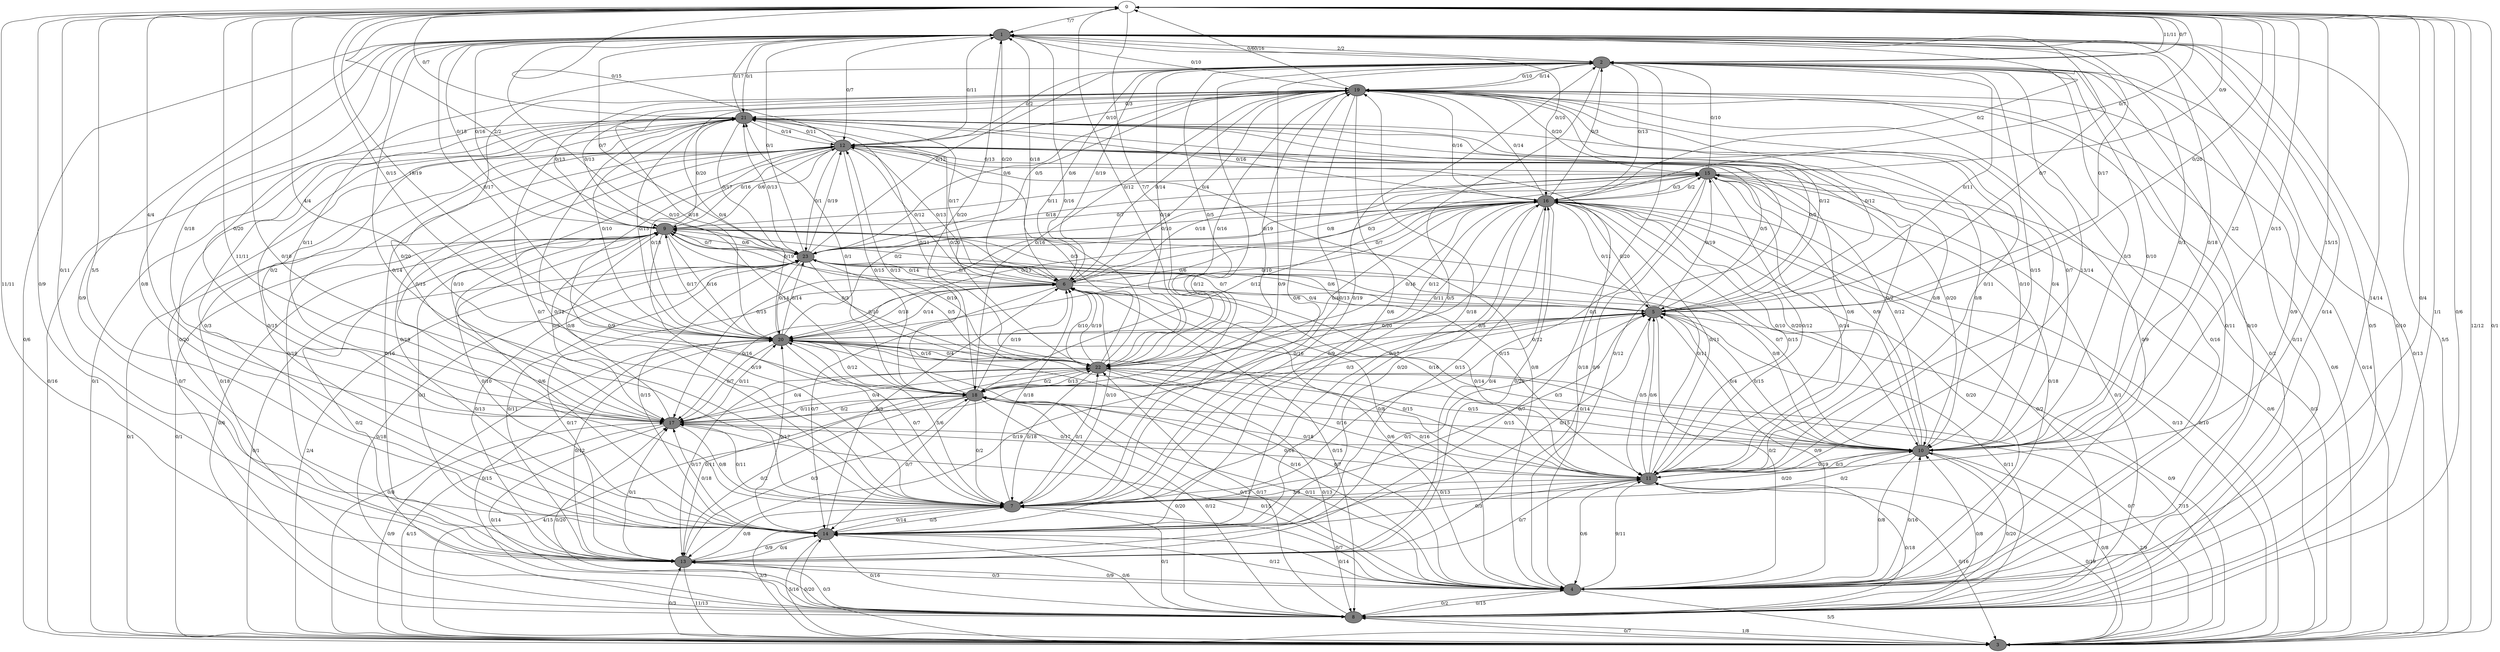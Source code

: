 digraph G {
	0[style=filled fillcolor=grey100];
	0->1[label ="7/7"] ;
	0->2[label ="11/11"] ;
	0->3[label ="12/12"] ;
	0->4[label ="14/14"] ;
	0->7[label ="11/11"] ;
	0->8[label ="1/1"] ;
	0->10[label ="2/2"] ;
	0->11[label ="15/15"] ;
	0->13[label ="11/11"] ;
	0->14[label ="5/5"] ;
	0->17[label ="4/4"] ;
	0->18[label ="4/4"] ;
	0->20[label ="19/19"] ;
	0->22[label ="7/7"] ;
	0->23[label ="2/2"] ;
	1[style=filled fillcolor=grey50];
	1->2[label ="2/2"] ;
	1->3[label ="5/5"] ;
	1->4[label ="0/14"] ;
	1->5[label ="0/7"] ;
	1->6[label ="0/20"] ;
	1->8[label ="0/5"] ;
	1->9[label ="0/15"] ;
	1->10[label ="0/18"] ;
	1->12[label ="0/7"] ;
	1->13[label ="0/9"] ;
	1->16[label ="0/10"] ;
	1->17[label ="0/20"] ;
	1->18[label ="0/10"] ;
	1->19[label ="0/10"] ;
	1->21[label ="0/1"] ;
	1->23[label ="0/7"] ;
	2[style=filled fillcolor=grey50];
	2->0[label ="0/7"] ;
	2->1[label ="0/16"] ;
	2->4[label ="0/10"] ;
	2->5[label ="0/11"] ;
	2->6[label ="0/19"] ;
	2->7[label ="0/9"] ;
	2->10[label ="0/10"] ;
	2->11[label ="13/14"] ;
	2->12[label ="0/2"] ;
	2->14[label ="0/5"] ;
	2->16[label ="0/13"] ;
	2->17[label ="0/11"] ;
	2->19[label ="0/10"] ;
	2->22[label ="0/16"] ;
	3[style=filled fillcolor=grey50];
	3->0[label ="0/1"] ;
	3->1[label ="0/6"] ;
	3->2[label ="0/13"] ;
	3->5[label ="0/9"] ;
	3->8[label ="0/7"] ;
	3->9[label ="0/1"] ;
	3->10[label ="0/8"] ;
	3->11[label ="0/19"] ;
	3->13[label ="0/3"] ;
	3->14[label ="0/20"] ;
	3->15[label ="0/6"] ;
	3->16[label ="0/10"] ;
	3->17[label ="0/9"] ;
	3->19[label ="0/14"] ;
	3->20[label ="0/8"] ;
	3->21[label ="0/1"] ;
	3->22[label ="0/7"] ;
	3->23[label ="0/1"] ;
	4[style=filled fillcolor=grey50];
	4->0[label ="0/4"] ;
	4->1[label ="0/9"] ;
	4->2[label ="0/11"] ;
	4->3[label ="5/5"] ;
	4->5[label ="0/9"] ;
	4->6[label ="0/16"] ;
	4->7[label ="0/7"] ;
	4->8[label ="0/15"] ;
	4->10[label ="0/16"] ;
	4->11[label ="9/11"] ;
	4->12[label ="0/18"] ;
	4->13[label ="0/9"] ;
	4->14[label ="0/14"] ;
	4->17[label ="0/15"] ;
	4->18[label ="0/11"] ;
	4->19[label ="0/9"] ;
	4->20[label ="0/7"] ;
	5[style=filled fillcolor=grey50];
	5->0[label ="0/20"] ;
	5->1[label ="0/17"] ;
	5->4[label ="0/2"] ;
	5->9[label ="0/6"] ;
	5->10[label ="0/4"] ;
	5->11[label ="0/5"] ;
	5->13[label ="0/19"] ;
	5->15[label ="0/19"] ;
	5->16[label ="0/20"] ;
	5->18[label ="0/16"] ;
	5->19[label ="0/12"] ;
	5->20[label ="0/20"] ;
	5->21[label ="0/5"] ;
	5->23[label ="0/6"] ;
	6[style=filled fillcolor=grey50];
	6->1[label ="0/18"] ;
	6->2[label ="0/6"] ;
	6->4[label ="0/6"] ;
	6->5[label ="0/4"] ;
	6->7[label ="0/10"] ;
	6->8[label ="0/15"] ;
	6->9[label ="0/19"] ;
	6->12[label ="0/13"] ;
	6->13[label ="0/17"] ;
	6->14[label ="0/7"] ;
	6->15[label ="0/3"] ;
	6->16[label ="0/7"] ;
	6->17[label ="0/16"] ;
	6->19[label ="0/4"] ;
	6->20[label ="0/18"] ;
	6->22[label ="0/10"] ;
	6->23[label ="0/7"] ;
	7[style=filled fillcolor=grey50];
	7->0[label ="0/10"] ;
	7->1[label ="0/14"] ;
	7->2[label ="0/12"] ;
	7->3[label ="3/3"] ;
	7->5[label ="0/7"] ;
	7->6[label ="0/18"] ;
	7->8[label ="0/1"] ;
	7->10[label ="0/20"] ;
	7->11[label ="3/3"] ;
	7->14[label ="0/5"] ;
	7->16[label ="0/17"] ;
	7->17[label ="0/11"] ;
	7->19[label ="0/6"] ;
	7->20[label ="5/6"] ;
	7->21[label ="0/12"] ;
	7->22[label ="0/1"] ;
	8[style=filled fillcolor=grey50];
	8->0[label ="0/6"] ;
	8->1[label ="0/10"] ;
	8->2[label ="0/11"] ;
	8->3[label ="1/8"] ;
	8->4[label ="0/2"] ;
	8->5[label ="0/11"] ;
	8->9[label ="0/2"] ;
	8->10[label ="0/8"] ;
	8->11[label ="0/18"] ;
	8->12[label ="0/7"] ;
	8->13[label ="0/3"] ;
	8->14[label ="0/6"] ;
	8->15[label ="0/1"] ;
	8->17[label ="0/20"] ;
	8->18[label ="0/12"] ;
	8->19[label ="0/2"] ;
	8->20[label ="0/15"] ;
	8->22[label ="0/17"] ;
	9[style=filled fillcolor=grey50];
	9->1[label ="0/16"] ;
	9->3[label ="0/1"] ;
	9->7[label ="0/19"] ;
	9->8[label ="0/6"] ;
	9->11[label ="0/15"] ;
	9->12[label ="0/6"] ;
	9->14[label ="0/6"] ;
	9->15[label ="0/11"] ;
	9->17[label ="0/5"] ;
	9->19[label ="0/13"] ;
	9->20[label ="0/16"] ;
	9->21[label ="0/20"] ;
	9->22[label ="0/3"] ;
	9->23[label ="0/6"] ;
	10[style=filled fillcolor=grey50];
	10->0[label ="0/15"] ;
	10->1[label ="0/1"] ;
	10->2[label ="0/3"] ;
	10->3[label ="2/9"] ;
	10->4[label ="0/8"] ;
	10->5[label ="0/15"] ;
	10->7[label ="0/2"] ;
	10->8[label ="0/20"] ;
	10->9[label ="0/7"] ;
	10->11[label ="0/19"] ;
	10->12[label ="0/20"] ;
	10->15[label ="0/9"] ;
	10->16[label ="0/20"] ;
	10->18[label ="0/15"] ;
	10->19[label ="0/7"] ;
	10->21[label ="0/4"] ;
	10->22[label ="0/14"] ;
	11[style=filled fillcolor=grey50];
	11->2[label ="0/15"] ;
	11->3[label ="0/16"] ;
	11->4[label ="0/6"] ;
	11->5[label ="0/6"] ;
	11->6[label ="0/14"] ;
	11->7[label ="0/13"] ;
	11->9[label ="0/11"] ;
	11->10[label ="0/3"] ;
	11->12[label ="0/6"] ;
	11->15[label ="0/14"] ;
	11->16[label ="0/11"] ;
	11->17[label ="0/16"] ;
	11->18[label ="0/18"] ;
	11->19[label ="0/11"] ;
	11->20[label ="0/15"] ;
	11->21[label ="0/8"] ;
	12[style=filled fillcolor=grey50];
	12->0[label ="0/15"] ;
	12->1[label ="0/11"] ;
	12->4[label ="0/8"] ;
	12->5[label ="0/5"] ;
	12->6[label ="0/12"] ;
	12->7[label ="0/9"] ;
	12->8[label ="0/18"] ;
	12->9[label ="0/16"] ;
	12->10[label ="0/8"] ;
	12->13[label ="0/19"] ;
	12->15[label ="0/13"] ;
	12->17[label ="0/10"] ;
	12->18[label ="0/15"] ;
	12->20[label ="0/18"] ;
	12->21[label ="0/11"] ;
	12->23[label ="0/1"] ;
	13[style=filled fillcolor=grey50];
	13->0[label ="0/9"] ;
	13->2[label ="0/1"] ;
	13->3[label ="11/13"] ;
	13->4[label ="0/3"] ;
	13->5[label ="0/1"] ;
	13->7[label ="0/8"] ;
	13->9[label ="0/1"] ;
	13->11[label ="0/7"] ;
	13->12[label ="0/16"] ;
	13->14[label ="0/9"] ;
	13->16[label ="0/4"] ;
	13->17[label ="0/1"] ;
	13->18[label ="0/3"] ;
	13->20[label ="0/12"] ;
	13->22[label ="0/11"] ;
	13->23[label ="0/13"] ;
	14[style=filled fillcolor=grey50];
	14->0[label ="0/11"] ;
	14->1[label ="0/8"] ;
	14->2[label ="0/19"] ;
	14->3[label ="5/16"] ;
	14->4[label ="0/12"] ;
	14->5[label ="0/15"] ;
	14->6[label ="0/3"] ;
	14->7[label ="0/14"] ;
	14->8[label ="0/16"] ;
	14->9[label ="0/10"] ;
	14->11[label ="0/3"] ;
	14->12[label ="0/19"] ;
	14->13[label ="0/4"] ;
	14->16[label ="0/15"] ;
	14->17[label ="0/18"] ;
	14->19[label ="0/18"] ;
	14->20[label ="0/17"] ;
	14->21[label ="0/3"] ;
	14->23[label ="0/15"] ;
	15[style=filled fillcolor=grey50];
	15->0[label ="0/9"] ;
	15->2[label ="0/10"] ;
	15->3[label ="0/3"] ;
	15->4[label ="0/18"] ;
	15->6[label ="0/18"] ;
	15->7[label ="0/12"] ;
	15->10[label ="0/12"] ;
	15->11[label ="0/12"] ;
	15->13[label ="0/9"] ;
	15->16[label ="0/3"] ;
	15->19[label ="0/20"] ;
	15->23[label ="0/18"] ;
	16[style=filled fillcolor=grey50];
	16->0[label ="0/7"] ;
	16->1[label ="0/2"] ;
	16->2[label ="0/3"] ;
	16->3[label ="0/13"] ;
	16->4[label ="0/20"] ;
	16->5[label ="0/11"] ;
	16->7[label ="0/9"] ;
	16->8[label ="0/2"] ;
	16->9[label ="0/7"] ;
	16->10[label ="0/10"] ;
	16->11[label ="0/15"] ;
	16->13[label ="0/20"] ;
	16->14[label ="0/20"] ;
	16->15[label ="0/2"] ;
	16->17[label ="0/15"] ;
	16->18[label ="0/11"] ;
	16->19[label ="0/14"] ;
	16->20[label ="0/13"] ;
	16->21[label ="0/16"] ;
	16->22[label ="0/16"] ;
	16->23[label ="0/10"] ;
	17[style=filled fillcolor=grey50];
	17->1[label ="0/18"] ;
	17->3[label ="4/15"] ;
	17->5[label ="0/3"] ;
	17->7[label ="0/8"] ;
	17->8[label ="0/14"] ;
	17->9[label ="0/8"] ;
	17->10[label ="0/17"] ;
	17->12[label ="0/15"] ;
	17->18[label ="0/2"] ;
	17->19[label ="0/20"] ;
	17->20[label ="0/11"] ;
	17->21[label ="0/2"] ;
	17->22[label ="0/4"] ;
	18[style=filled fillcolor=grey50];
	18->1[label ="0/20"] ;
	18->3[label ="4/15"] ;
	18->4[label ="0/13"] ;
	18->6[label ="0/19"] ;
	18->7[label ="0/2"] ;
	18->8[label ="0/20"] ;
	18->12[label ="0/13"] ;
	18->13[label ="0/2"] ;
	18->14[label ="0/7"] ;
	18->15[label ="0/12"] ;
	18->16[label ="0/4"] ;
	18->17[label ="0/11"] ;
	18->21[label ="0/1"] ;
	18->22[label ="0/13"] ;
	19[style=filled fillcolor=grey50];
	19->0[label ="0/6"] ;
	19->2[label ="0/14"] ;
	19->3[label ="0/6"] ;
	19->4[label ="0/16"] ;
	19->5[label ="0/12"] ;
	19->6[label ="0/14"] ;
	19->7[label ="0/13"] ;
	19->9[label ="0/13"] ;
	19->12[label ="0/10"] ;
	19->14[label ="0/6"] ;
	19->16[label ="0/16"] ;
	19->18[label ="0/16"] ;
	19->20[label ="0/18"] ;
	19->21[label ="0/3"] ;
	19->22[label ="0/19"] ;
	19->23[label ="0/6"] ;
	20[style=filled fillcolor=grey50];
	20->0[label ="0/15"] ;
	20->1[label ="0/17"] ;
	20->4[label ="0/16"] ;
	20->5[label ="0/5"] ;
	20->6[label ="0/14"] ;
	20->7[label ="0/7"] ;
	20->9[label ="0/17"] ;
	20->10[label ="0/3"] ;
	20->11[label ="0/8"] ;
	20->15[label ="0/2"] ;
	20->16[label ="0/10"] ;
	20->17[label ="0/7"] ;
	20->18[label ="0/12"] ;
	20->19[label ="0/4"] ;
	20->21[label ="0/15"] ;
	20->22[label ="0/16"] ;
	20->23[label ="0/14"] ;
	21[style=filled fillcolor=grey50];
	21->0[label ="0/7"] ;
	21->1[label ="0/17"] ;
	21->3[label ="0/16"] ;
	21->4[label ="0/12"] ;
	21->6[label ="0/17"] ;
	21->7[label ="0/7"] ;
	21->10[label ="0/10"] ;
	21->11[label ="0/2"] ;
	21->12[label ="0/14"] ;
	21->13[label ="0/20"] ;
	21->14[label ="0/15"] ;
	21->20[label ="0/10"] ;
	21->22[label ="0/11"] ;
	21->23[label ="0/17"] ;
	22[style=filled fillcolor=grey50];
	22->0[label ="0/12"] ;
	22->1[label ="0/16"] ;
	22->2[label ="0/5"] ;
	22->3[label ="7/15"] ;
	22->6[label ="0/19"] ;
	22->7[label ="0/18"] ;
	22->8[label ="0/13"] ;
	22->9[label ="0/19"] ;
	22->10[label ="0/15"] ;
	22->11[label ="0/16"] ;
	22->12[label ="0/3"] ;
	22->13[label ="0/17"] ;
	22->16[label ="0/12"] ;
	22->17[label ="0/4"] ;
	22->18[label ="0/2"] ;
	22->19[label ="0/16"] ;
	22->20[label ="0/4"] ;
	22->21[label ="0/20"] ;
	22->23[label ="0/5"] ;
	23[style=filled fillcolor=grey50];
	23->1[label ="0/1"] ;
	23->2[label ="0/12"] ;
	23->3[label ="2/4"] ;
	23->5[label ="0/7"] ;
	23->6[label ="0/14"] ;
	23->8[label ="0/18"] ;
	23->9[label ="0/7"] ;
	23->10[label ="0/8"] ;
	23->11[label ="0/16"] ;
	23->12[label ="0/19"] ;
	23->13[label ="0/11"] ;
	23->16[label ="0/8"] ;
	23->19[label ="0/5"] ;
	23->20[label ="0/14"] ;
	23->21[label ="0/13"] ;
	23->22[label ="0/10"] ;
}
